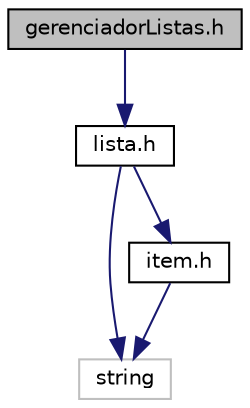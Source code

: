 digraph "gerenciadorListas.h"
{
  edge [fontname="Helvetica",fontsize="10",labelfontname="Helvetica",labelfontsize="10"];
  node [fontname="Helvetica",fontsize="10",shape=record];
  Node1 [label="gerenciadorListas.h",height=0.2,width=0.4,color="black", fillcolor="grey75", style="filled", fontcolor="black"];
  Node1 -> Node2 [color="midnightblue",fontsize="10",style="solid"];
  Node2 [label="lista.h",height=0.2,width=0.4,color="black", fillcolor="white", style="filled",URL="$lista_8h.html"];
  Node2 -> Node3 [color="midnightblue",fontsize="10",style="solid"];
  Node3 [label="string",height=0.2,width=0.4,color="grey75", fillcolor="white", style="filled"];
  Node2 -> Node4 [color="midnightblue",fontsize="10",style="solid"];
  Node4 [label="item.h",height=0.2,width=0.4,color="black", fillcolor="white", style="filled",URL="$item_8h.html"];
  Node4 -> Node3 [color="midnightblue",fontsize="10",style="solid"];
}
